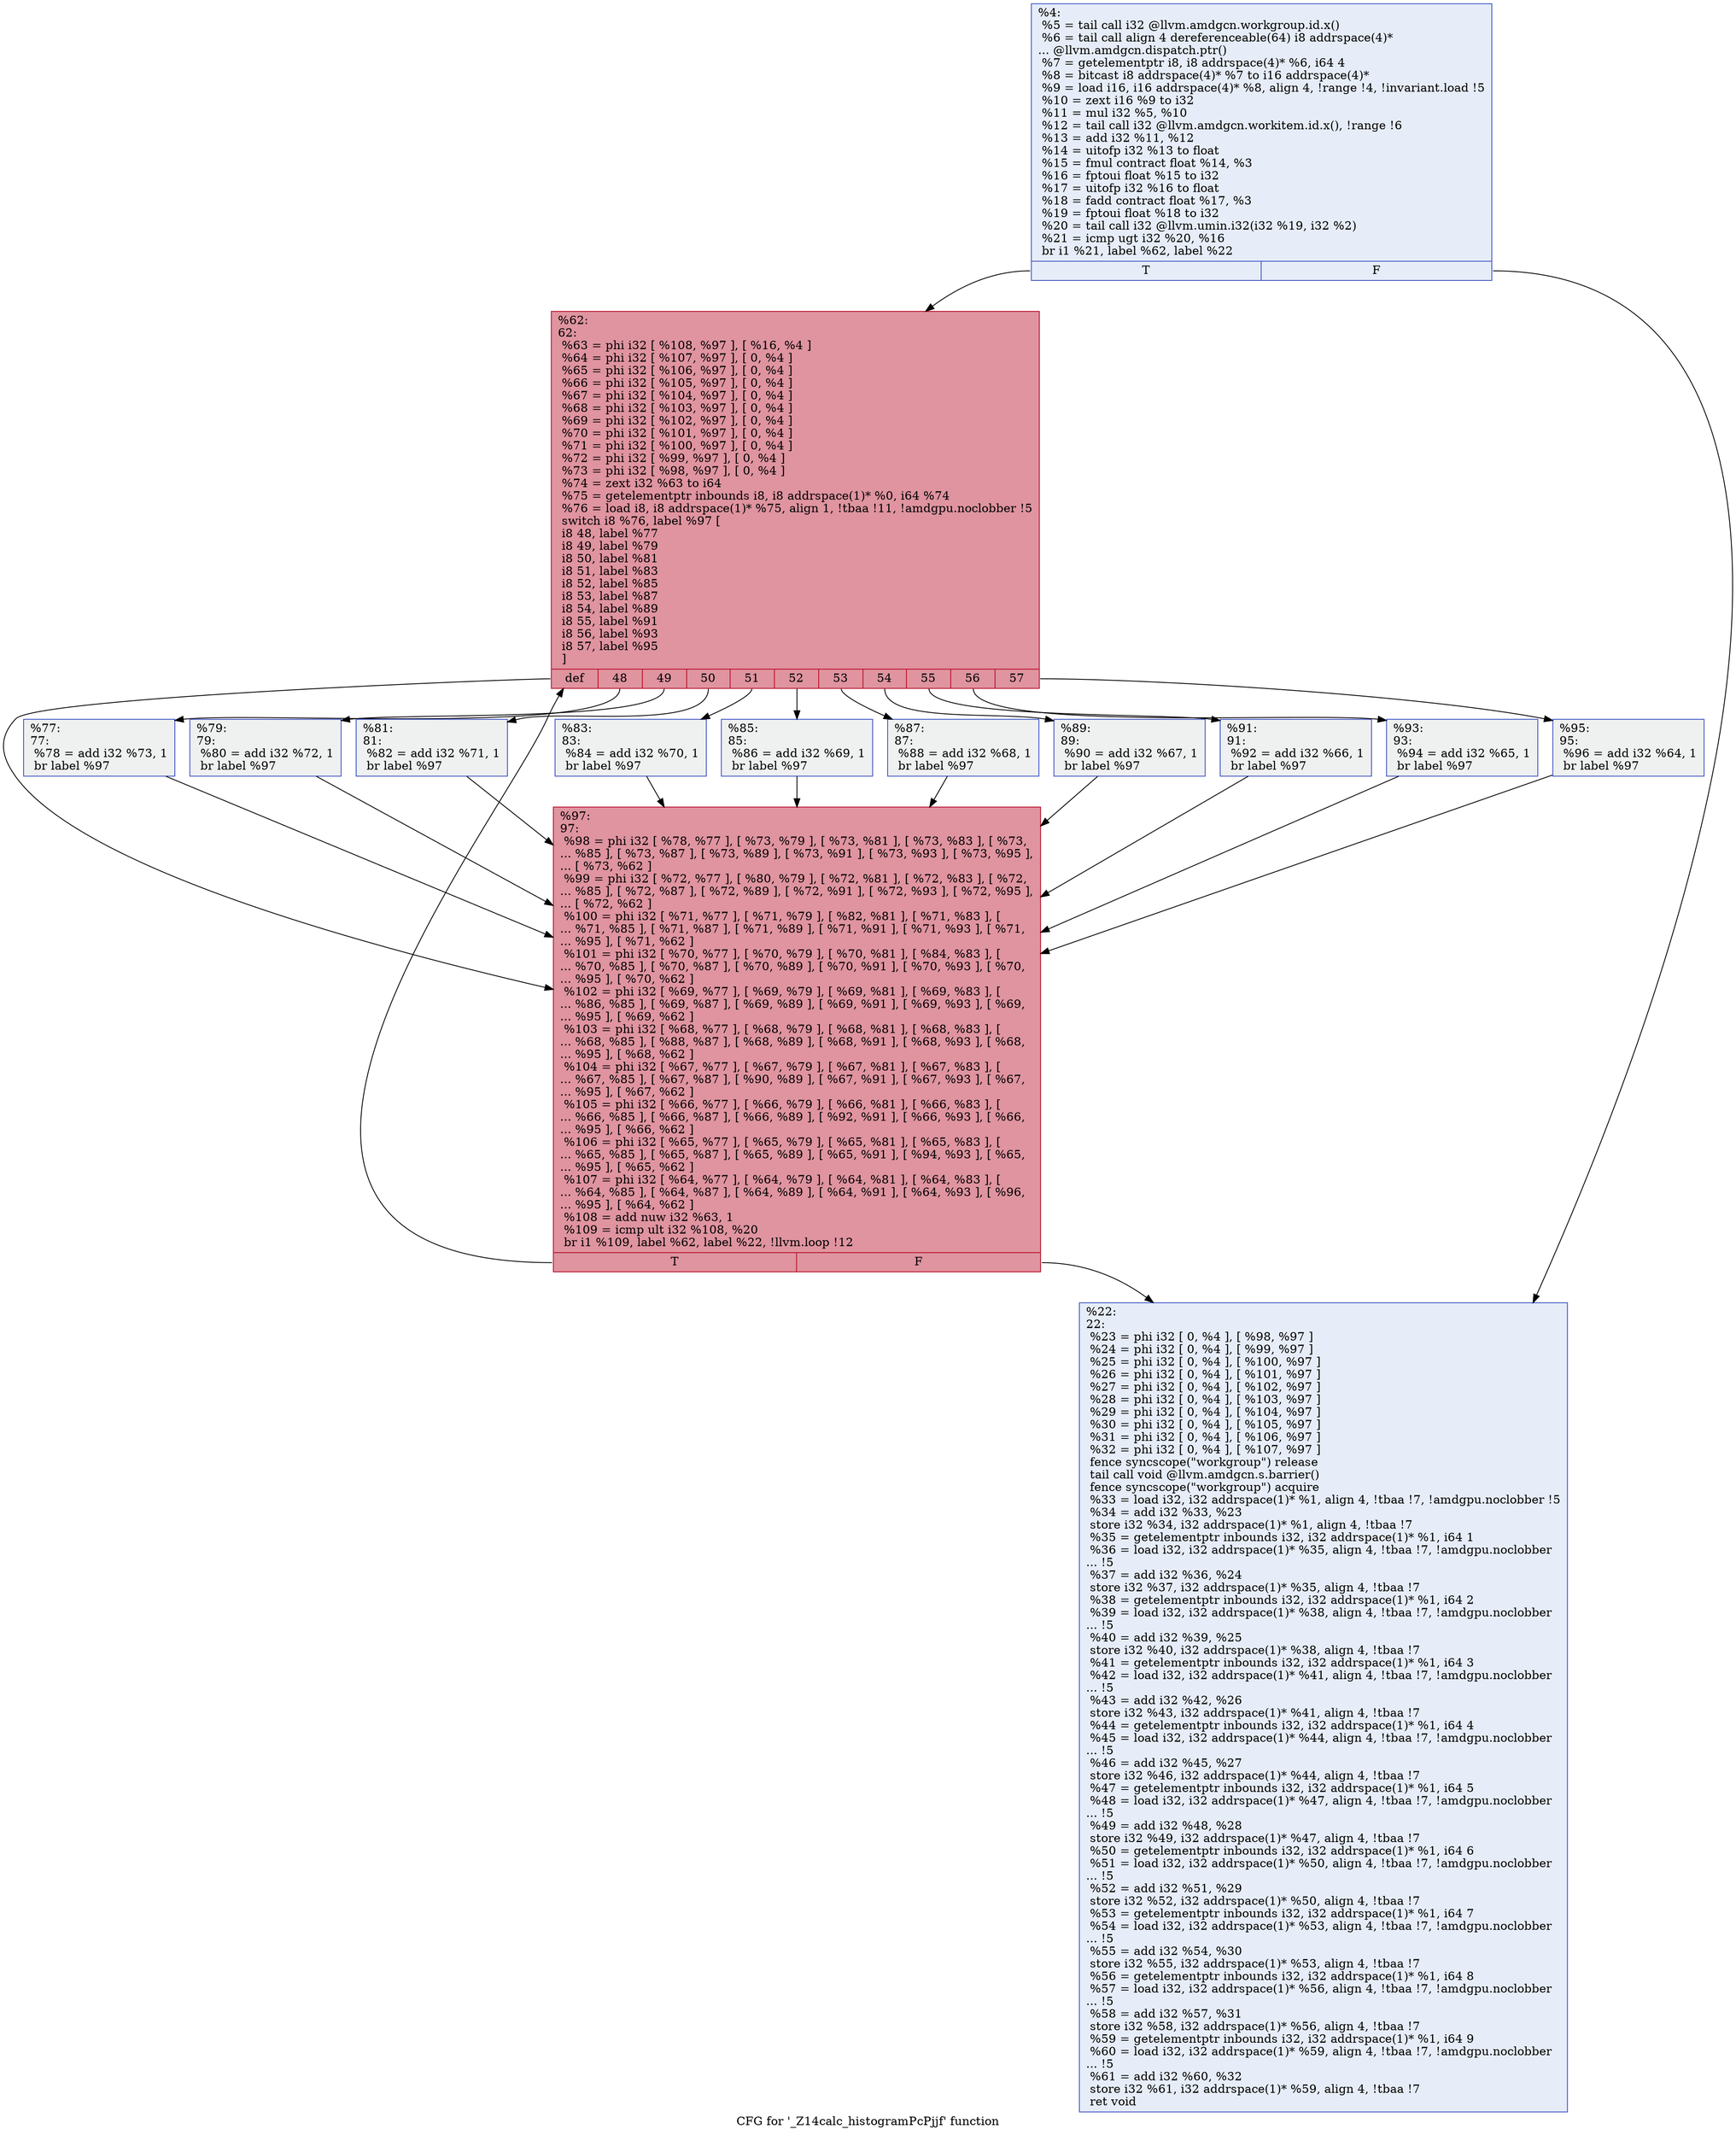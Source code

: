 digraph "CFG for '_Z14calc_histogramPcPjjf' function" {
	label="CFG for '_Z14calc_histogramPcPjjf' function";

	Node0x58f5b30 [shape=record,color="#3d50c3ff", style=filled, fillcolor="#c7d7f070",label="{%4:\l  %5 = tail call i32 @llvm.amdgcn.workgroup.id.x()\l  %6 = tail call align 4 dereferenceable(64) i8 addrspace(4)*\l... @llvm.amdgcn.dispatch.ptr()\l  %7 = getelementptr i8, i8 addrspace(4)* %6, i64 4\l  %8 = bitcast i8 addrspace(4)* %7 to i16 addrspace(4)*\l  %9 = load i16, i16 addrspace(4)* %8, align 4, !range !4, !invariant.load !5\l  %10 = zext i16 %9 to i32\l  %11 = mul i32 %5, %10\l  %12 = tail call i32 @llvm.amdgcn.workitem.id.x(), !range !6\l  %13 = add i32 %11, %12\l  %14 = uitofp i32 %13 to float\l  %15 = fmul contract float %14, %3\l  %16 = fptoui float %15 to i32\l  %17 = uitofp i32 %16 to float\l  %18 = fadd contract float %17, %3\l  %19 = fptoui float %18 to i32\l  %20 = tail call i32 @llvm.umin.i32(i32 %19, i32 %2)\l  %21 = icmp ugt i32 %20, %16\l  br i1 %21, label %62, label %22\l|{<s0>T|<s1>F}}"];
	Node0x58f5b30:s0 -> Node0x58f7fa0;
	Node0x58f5b30:s1 -> Node0x58f8030;
	Node0x58f8030 [shape=record,color="#3d50c3ff", style=filled, fillcolor="#c7d7f070",label="{%22:\l22:                                               \l  %23 = phi i32 [ 0, %4 ], [ %98, %97 ]\l  %24 = phi i32 [ 0, %4 ], [ %99, %97 ]\l  %25 = phi i32 [ 0, %4 ], [ %100, %97 ]\l  %26 = phi i32 [ 0, %4 ], [ %101, %97 ]\l  %27 = phi i32 [ 0, %4 ], [ %102, %97 ]\l  %28 = phi i32 [ 0, %4 ], [ %103, %97 ]\l  %29 = phi i32 [ 0, %4 ], [ %104, %97 ]\l  %30 = phi i32 [ 0, %4 ], [ %105, %97 ]\l  %31 = phi i32 [ 0, %4 ], [ %106, %97 ]\l  %32 = phi i32 [ 0, %4 ], [ %107, %97 ]\l  fence syncscope(\"workgroup\") release\l  tail call void @llvm.amdgcn.s.barrier()\l  fence syncscope(\"workgroup\") acquire\l  %33 = load i32, i32 addrspace(1)* %1, align 4, !tbaa !7, !amdgpu.noclobber !5\l  %34 = add i32 %33, %23\l  store i32 %34, i32 addrspace(1)* %1, align 4, !tbaa !7\l  %35 = getelementptr inbounds i32, i32 addrspace(1)* %1, i64 1\l  %36 = load i32, i32 addrspace(1)* %35, align 4, !tbaa !7, !amdgpu.noclobber\l... !5\l  %37 = add i32 %36, %24\l  store i32 %37, i32 addrspace(1)* %35, align 4, !tbaa !7\l  %38 = getelementptr inbounds i32, i32 addrspace(1)* %1, i64 2\l  %39 = load i32, i32 addrspace(1)* %38, align 4, !tbaa !7, !amdgpu.noclobber\l... !5\l  %40 = add i32 %39, %25\l  store i32 %40, i32 addrspace(1)* %38, align 4, !tbaa !7\l  %41 = getelementptr inbounds i32, i32 addrspace(1)* %1, i64 3\l  %42 = load i32, i32 addrspace(1)* %41, align 4, !tbaa !7, !amdgpu.noclobber\l... !5\l  %43 = add i32 %42, %26\l  store i32 %43, i32 addrspace(1)* %41, align 4, !tbaa !7\l  %44 = getelementptr inbounds i32, i32 addrspace(1)* %1, i64 4\l  %45 = load i32, i32 addrspace(1)* %44, align 4, !tbaa !7, !amdgpu.noclobber\l... !5\l  %46 = add i32 %45, %27\l  store i32 %46, i32 addrspace(1)* %44, align 4, !tbaa !7\l  %47 = getelementptr inbounds i32, i32 addrspace(1)* %1, i64 5\l  %48 = load i32, i32 addrspace(1)* %47, align 4, !tbaa !7, !amdgpu.noclobber\l... !5\l  %49 = add i32 %48, %28\l  store i32 %49, i32 addrspace(1)* %47, align 4, !tbaa !7\l  %50 = getelementptr inbounds i32, i32 addrspace(1)* %1, i64 6\l  %51 = load i32, i32 addrspace(1)* %50, align 4, !tbaa !7, !amdgpu.noclobber\l... !5\l  %52 = add i32 %51, %29\l  store i32 %52, i32 addrspace(1)* %50, align 4, !tbaa !7\l  %53 = getelementptr inbounds i32, i32 addrspace(1)* %1, i64 7\l  %54 = load i32, i32 addrspace(1)* %53, align 4, !tbaa !7, !amdgpu.noclobber\l... !5\l  %55 = add i32 %54, %30\l  store i32 %55, i32 addrspace(1)* %53, align 4, !tbaa !7\l  %56 = getelementptr inbounds i32, i32 addrspace(1)* %1, i64 8\l  %57 = load i32, i32 addrspace(1)* %56, align 4, !tbaa !7, !amdgpu.noclobber\l... !5\l  %58 = add i32 %57, %31\l  store i32 %58, i32 addrspace(1)* %56, align 4, !tbaa !7\l  %59 = getelementptr inbounds i32, i32 addrspace(1)* %1, i64 9\l  %60 = load i32, i32 addrspace(1)* %59, align 4, !tbaa !7, !amdgpu.noclobber\l... !5\l  %61 = add i32 %60, %32\l  store i32 %61, i32 addrspace(1)* %59, align 4, !tbaa !7\l  ret void\l}"];
	Node0x58f7fa0 [shape=record,color="#b70d28ff", style=filled, fillcolor="#b70d2870",label="{%62:\l62:                                               \l  %63 = phi i32 [ %108, %97 ], [ %16, %4 ]\l  %64 = phi i32 [ %107, %97 ], [ 0, %4 ]\l  %65 = phi i32 [ %106, %97 ], [ 0, %4 ]\l  %66 = phi i32 [ %105, %97 ], [ 0, %4 ]\l  %67 = phi i32 [ %104, %97 ], [ 0, %4 ]\l  %68 = phi i32 [ %103, %97 ], [ 0, %4 ]\l  %69 = phi i32 [ %102, %97 ], [ 0, %4 ]\l  %70 = phi i32 [ %101, %97 ], [ 0, %4 ]\l  %71 = phi i32 [ %100, %97 ], [ 0, %4 ]\l  %72 = phi i32 [ %99, %97 ], [ 0, %4 ]\l  %73 = phi i32 [ %98, %97 ], [ 0, %4 ]\l  %74 = zext i32 %63 to i64\l  %75 = getelementptr inbounds i8, i8 addrspace(1)* %0, i64 %74\l  %76 = load i8, i8 addrspace(1)* %75, align 1, !tbaa !11, !amdgpu.noclobber !5\l  switch i8 %76, label %97 [\l    i8 48, label %77\l    i8 49, label %79\l    i8 50, label %81\l    i8 51, label %83\l    i8 52, label %85\l    i8 53, label %87\l    i8 54, label %89\l    i8 55, label %91\l    i8 56, label %93\l    i8 57, label %95\l  ]\l|{<s0>def|<s1>48|<s2>49|<s3>50|<s4>51|<s5>52|<s6>53|<s7>54|<s8>55|<s9>56|<s10>57}}"];
	Node0x58f7fa0:s0 -> Node0x58f81d0;
	Node0x58f7fa0:s1 -> Node0x58fc560;
	Node0x58f7fa0:s2 -> Node0x58fc620;
	Node0x58f7fa0:s3 -> Node0x58fc6e0;
	Node0x58f7fa0:s4 -> Node0x58fc7a0;
	Node0x58f7fa0:s5 -> Node0x58fc860;
	Node0x58f7fa0:s6 -> Node0x58fc920;
	Node0x58f7fa0:s7 -> Node0x58fc9e0;
	Node0x58f7fa0:s8 -> Node0x58fcaa0;
	Node0x58f7fa0:s9 -> Node0x58fcb60;
	Node0x58f7fa0:s10 -> Node0x58fcc20;
	Node0x58fc560 [shape=record,color="#3d50c3ff", style=filled, fillcolor="#dbdcde70",label="{%77:\l77:                                               \l  %78 = add i32 %73, 1\l  br label %97\l}"];
	Node0x58fc560 -> Node0x58f81d0;
	Node0x58fc620 [shape=record,color="#3d50c3ff", style=filled, fillcolor="#dbdcde70",label="{%79:\l79:                                               \l  %80 = add i32 %72, 1\l  br label %97\l}"];
	Node0x58fc620 -> Node0x58f81d0;
	Node0x58fc6e0 [shape=record,color="#3d50c3ff", style=filled, fillcolor="#dbdcde70",label="{%81:\l81:                                               \l  %82 = add i32 %71, 1\l  br label %97\l}"];
	Node0x58fc6e0 -> Node0x58f81d0;
	Node0x58fc7a0 [shape=record,color="#3d50c3ff", style=filled, fillcolor="#dbdcde70",label="{%83:\l83:                                               \l  %84 = add i32 %70, 1\l  br label %97\l}"];
	Node0x58fc7a0 -> Node0x58f81d0;
	Node0x58fc860 [shape=record,color="#3d50c3ff", style=filled, fillcolor="#dbdcde70",label="{%85:\l85:                                               \l  %86 = add i32 %69, 1\l  br label %97\l}"];
	Node0x58fc860 -> Node0x58f81d0;
	Node0x58fc920 [shape=record,color="#3d50c3ff", style=filled, fillcolor="#dbdcde70",label="{%87:\l87:                                               \l  %88 = add i32 %68, 1\l  br label %97\l}"];
	Node0x58fc920 -> Node0x58f81d0;
	Node0x58fc9e0 [shape=record,color="#3d50c3ff", style=filled, fillcolor="#dbdcde70",label="{%89:\l89:                                               \l  %90 = add i32 %67, 1\l  br label %97\l}"];
	Node0x58fc9e0 -> Node0x58f81d0;
	Node0x58fcaa0 [shape=record,color="#3d50c3ff", style=filled, fillcolor="#dbdcde70",label="{%91:\l91:                                               \l  %92 = add i32 %66, 1\l  br label %97\l}"];
	Node0x58fcaa0 -> Node0x58f81d0;
	Node0x58fcb60 [shape=record,color="#3d50c3ff", style=filled, fillcolor="#dbdcde70",label="{%93:\l93:                                               \l  %94 = add i32 %65, 1\l  br label %97\l}"];
	Node0x58fcb60 -> Node0x58f81d0;
	Node0x58fcc20 [shape=record,color="#3d50c3ff", style=filled, fillcolor="#dbdcde70",label="{%95:\l95:                                               \l  %96 = add i32 %64, 1\l  br label %97\l}"];
	Node0x58fcc20 -> Node0x58f81d0;
	Node0x58f81d0 [shape=record,color="#b70d28ff", style=filled, fillcolor="#b70d2870",label="{%97:\l97:                                               \l  %98 = phi i32 [ %78, %77 ], [ %73, %79 ], [ %73, %81 ], [ %73, %83 ], [ %73,\l... %85 ], [ %73, %87 ], [ %73, %89 ], [ %73, %91 ], [ %73, %93 ], [ %73, %95 ],\l... [ %73, %62 ]\l  %99 = phi i32 [ %72, %77 ], [ %80, %79 ], [ %72, %81 ], [ %72, %83 ], [ %72,\l... %85 ], [ %72, %87 ], [ %72, %89 ], [ %72, %91 ], [ %72, %93 ], [ %72, %95 ],\l... [ %72, %62 ]\l  %100 = phi i32 [ %71, %77 ], [ %71, %79 ], [ %82, %81 ], [ %71, %83 ], [\l... %71, %85 ], [ %71, %87 ], [ %71, %89 ], [ %71, %91 ], [ %71, %93 ], [ %71,\l... %95 ], [ %71, %62 ]\l  %101 = phi i32 [ %70, %77 ], [ %70, %79 ], [ %70, %81 ], [ %84, %83 ], [\l... %70, %85 ], [ %70, %87 ], [ %70, %89 ], [ %70, %91 ], [ %70, %93 ], [ %70,\l... %95 ], [ %70, %62 ]\l  %102 = phi i32 [ %69, %77 ], [ %69, %79 ], [ %69, %81 ], [ %69, %83 ], [\l... %86, %85 ], [ %69, %87 ], [ %69, %89 ], [ %69, %91 ], [ %69, %93 ], [ %69,\l... %95 ], [ %69, %62 ]\l  %103 = phi i32 [ %68, %77 ], [ %68, %79 ], [ %68, %81 ], [ %68, %83 ], [\l... %68, %85 ], [ %88, %87 ], [ %68, %89 ], [ %68, %91 ], [ %68, %93 ], [ %68,\l... %95 ], [ %68, %62 ]\l  %104 = phi i32 [ %67, %77 ], [ %67, %79 ], [ %67, %81 ], [ %67, %83 ], [\l... %67, %85 ], [ %67, %87 ], [ %90, %89 ], [ %67, %91 ], [ %67, %93 ], [ %67,\l... %95 ], [ %67, %62 ]\l  %105 = phi i32 [ %66, %77 ], [ %66, %79 ], [ %66, %81 ], [ %66, %83 ], [\l... %66, %85 ], [ %66, %87 ], [ %66, %89 ], [ %92, %91 ], [ %66, %93 ], [ %66,\l... %95 ], [ %66, %62 ]\l  %106 = phi i32 [ %65, %77 ], [ %65, %79 ], [ %65, %81 ], [ %65, %83 ], [\l... %65, %85 ], [ %65, %87 ], [ %65, %89 ], [ %65, %91 ], [ %94, %93 ], [ %65,\l... %95 ], [ %65, %62 ]\l  %107 = phi i32 [ %64, %77 ], [ %64, %79 ], [ %64, %81 ], [ %64, %83 ], [\l... %64, %85 ], [ %64, %87 ], [ %64, %89 ], [ %64, %91 ], [ %64, %93 ], [ %96,\l... %95 ], [ %64, %62 ]\l  %108 = add nuw i32 %63, 1\l  %109 = icmp ult i32 %108, %20\l  br i1 %109, label %62, label %22, !llvm.loop !12\l|{<s0>T|<s1>F}}"];
	Node0x58f81d0:s0 -> Node0x58f7fa0;
	Node0x58f81d0:s1 -> Node0x58f8030;
}
